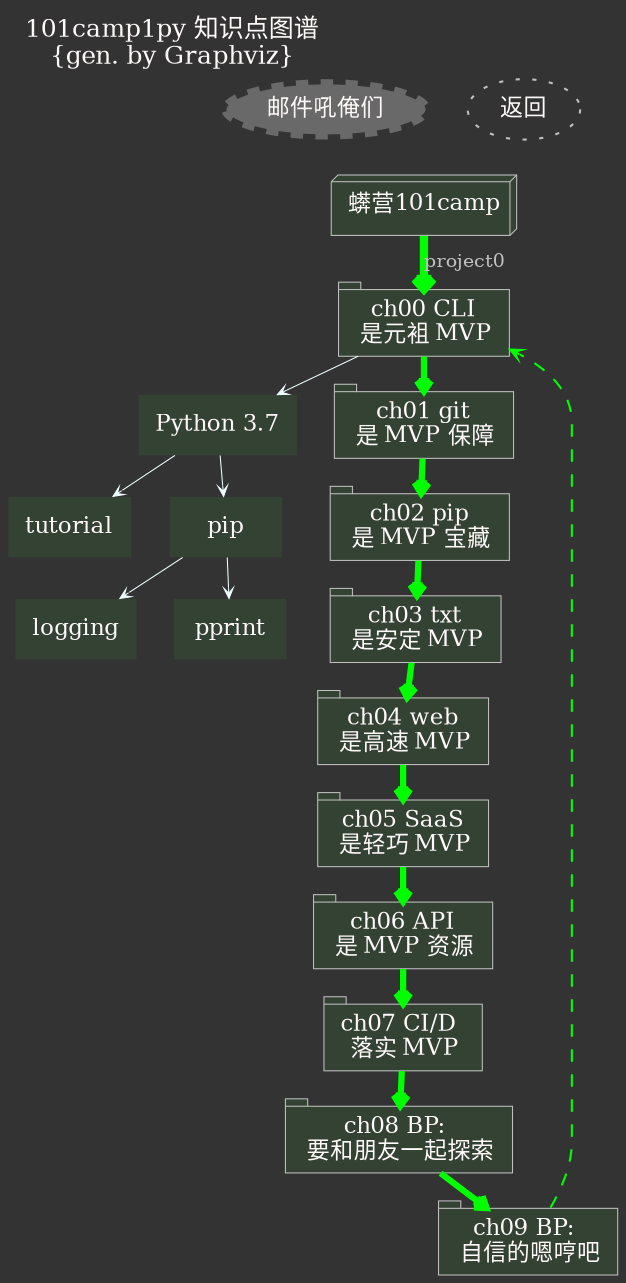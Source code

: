 digraph map101camp1py_ch00 {
/*生成命令:
$ dot -Tjpeg map101camp1py_ch00.dot -o map101camp1py_ch00.jpg -Tcmapx -o map101camp1py_ch00.map
$ python ../dotools/gen2htm4io101camp.py -t ../dotools/tpl_idx.htm -i "101camp1py ch00 Knowledge points mapping" -d map101camp1py_ch00.dot -o map101camp1py_ch00.html

##############################################################################
#   全局设定
##############################################################################
*/
    graph [label="101camp1py 知识点图谱\n{gen. by Graphviz}"
        ,fontsize=12.0,fontcolor=snow
        ,labeljust="l",labelloc="t",center=1
        ,ranksep=0.1,center=1,ratio=compress
        ,rankdir=TB
        ,bgcolor="#333333"
        ];

    node[fontsize=11.0,height=0.4
        ,style="filled,setlinewidth(0.5)",fillcolor="#334233",color=gray,fontcolor=snow
        ,shape=plaintext
        ];

    edge [fontsize=9.0,fontcolor=gray
        ,color=azure
        ,arrowsize=0.5,arrowhead=vee,arrowtail=none
        ,style="setlinewidth(0.5)"
        ];

/*
##############################################################################
#   block relation
##############################################################################
*/

    PYC [label="蠎营101camp",shape=box3d
            ,URL="https://py.101.camp/"];

    ch00  [label="ch00 CLI\n 是元袓 MVP",shape=tab,URL="#"];
        py3  [label="Python 3.7" ,URL="https://docs.python.org/zh-cn/3/"];
        tutorial  [label="tutorial" ,URL="https://docs.python.org/zh-cn/3/tutorial/index.html"];

        pip  [label="pip" ,URL="https://pypi.org/"];
            logging  [label="logging" ,URL="https://docs.python.org/zh-cn/3/library/logging.html"];
            pprint  [label="pprint" ,URL="https://docs.python.org/zh-cn/3/library/pprint.html"];

    ch00->py3->{tutorial pip};
        pip->{logging pprint};


    ch01 [label="ch01 git\n 是 MVP 保障",shape=tab,URL="#"];
    ch02 [label="ch02 pip\n 是 MVP 宝藏",shape=tab,URL="#"];
    ch03 [label="ch03 txt\n 是安定 MVP",shape=tab,URL="#"];
    ch04 [label="ch04 web\n 是高速 MVP",shape=tab,URL="#"];
    ch05 [label="ch05 SaaS\n 是轻巧 MVP",shape=tab,URL="#"];
    ch06 [label="ch06 API\n 是 MVP 资源",shape=tab,URL="#"];
    ch07 [label="ch07 CI/D \n 落实 MVP",shape=tab,URL="#"];
    ch08 [label="ch08 BP: \n 要和朋友一起探索",shape=tab,URL="#"];
    ch09 [label="ch09 BP: \n 自信的嗯哼吧",shape=tab,URL="#"];


/*
##############################################################################
#   global relation
##############################################################################
*/

    PYC->ch00 [label="project0",style="setlinewidth(4)",color=green];
    ch00->ch01->ch02->ch03->ch04->ch05->ch06->ch07->ch08->ch09 [label="",style="setlinewidth(3)",color=green];

    ch09->ch00 [label="",style="dashed",color=green];

    mailme [label="邮件吼俺们",shape=ellipse,style="filled,dashed,setlinewidth(5)"
        ,color="#333333",fillcolor=dimgray
        ,URL="mailto:guru101camp@googlegroups.com?subject=[101camp1py] "];

    ZQ  [label="返回\n",shape=ellipse,style="dotted"
        ,URL="https://gitlab.com/101camp"];


    edge [style=invis];
    {mailme ZQ}->PYC;
    
/*
    title->ZQ;
    mailme->OBP;

    title [label="101.pythonic\n课程知识点关系\n{gen. by Graphviz}"
                URL="#"];
    

*/

}
